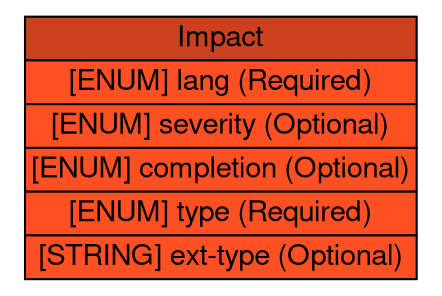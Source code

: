 digraph Impact {
	graph [bb="0,0,204,134",
		rankdir=LR
	];
	node [label="\N"];
	Impact	 [height=1.8611,
		label=<<table BORDER="0" CELLBORDER="1" CELLSPACING="0"> <tr> <td BGCOLOR="#cc401d" HREF="/idmef_parser/IODEF/Impact.html" TITLE="The Impact class allows for categorizing and describing the technical impact of the incident on the network of an organization. "><FONT FACE="Nimbus Sans L">Impact</FONT></td> </tr>" %<tr><td BGCOLOR="#FF5024"  HREF="/idmef_parser/IODEF/Impact.html" TITLE="A valid language code per RFC 4646 [7] constrained by the definition of &quot;xs:language&quot;.  The interpretation of this code is described in Section 6."><FONT FACE="Nimbus Sans L">[ENUM] lang (Required)</FONT></td></tr>%<tr><td BGCOLOR="#FF5024"  HREF="/idmef_parser/IODEF/Impact.html" TITLE="An estimate of the relative severity of the activity.  The permitted values are shown below.  There is no default value."><FONT FACE="Nimbus Sans L">[ENUM] severity (Optional)</FONT></td></tr>%<tr><td BGCOLOR="#FF5024"  HREF="/idmef_parser/IODEF/Impact.html" TITLE="An indication whether the described activity was successful.  The permitted values are shown below.  There is no default value."><FONT FACE="Nimbus Sans L">[ENUM] completion (Optional)</FONT></td></tr>%<tr><td BGCOLOR="#FF5024"  HREF="/idmef_parser/IODEF/Impact.html" TITLE="Classifies the malicious activity into incident categories.  The permitted values are shown below.  The default value is &quot;other&quot;."><FONT FACE="Nimbus Sans L">[ENUM] type (Required)</FONT></td></tr>%<tr><td BGCOLOR="#FF5024"  HREF="/idmef_parser/IODEF/Impact.html" TITLE="A means by which to extend the type attribute. See Section 5.1."><FONT FACE="Nimbus Sans L">[STRING] ext-type (Optional)</FONT></td></tr>%</table>>,
		pos="102,67",
		shape=plaintext,
		width=2.8333];
}
